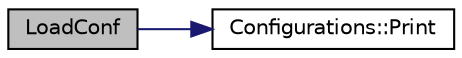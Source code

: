 digraph "LoadConf"
{
 // LATEX_PDF_SIZE
  edge [fontname="Helvetica",fontsize="10",labelfontname="Helvetica",labelfontsize="10"];
  node [fontname="Helvetica",fontsize="10",shape=record];
  rankdir="LR";
  Node1 [label="LoadConf",height=0.2,width=0.4,color="black", fillcolor="grey75", style="filled", fontcolor="black",tooltip=" "];
  Node1 -> Node2 [color="midnightblue",fontsize="10",style="solid",fontname="Helvetica"];
  Node2 [label="Configurations::Print",height=0.2,width=0.4,color="black", fillcolor="white", style="filled",URL="$classConfigurations.html#ad8f4ef115bf201c9f79699c7010f5cb0",tooltip=" "];
}
